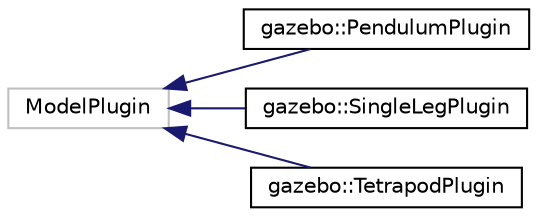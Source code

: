 digraph "Graphical Class Hierarchy"
{
 // LATEX_PDF_SIZE
  edge [fontname="Helvetica",fontsize="10",labelfontname="Helvetica",labelfontsize="10"];
  node [fontname="Helvetica",fontsize="10",shape=record];
  rankdir="LR";
  Node16 [label="ModelPlugin",height=0.2,width=0.4,color="grey75", fillcolor="white", style="filled",tooltip=" "];
  Node16 -> Node0 [dir="back",color="midnightblue",fontsize="10",style="solid",fontname="Helvetica"];
  Node0 [label="gazebo::PendulumPlugin",height=0.2,width=0.4,color="black", fillcolor="white", style="filled",URL="$classgazebo_1_1PendulumPlugin.html",tooltip="A plugin to control the pendulum robot."];
  Node16 -> Node18 [dir="back",color="midnightblue",fontsize="10",style="solid",fontname="Helvetica"];
  Node18 [label="gazebo::SingleLegPlugin",height=0.2,width=0.4,color="black", fillcolor="white", style="filled",URL="$classgazebo_1_1SingleLegPlugin.html",tooltip="A plugin to control the single_leg robot."];
  Node16 -> Node19 [dir="back",color="midnightblue",fontsize="10",style="solid",fontname="Helvetica"];
  Node19 [label="gazebo::TetrapodPlugin",height=0.2,width=0.4,color="black", fillcolor="white", style="filled",URL="$classgazebo_1_1TetrapodPlugin.html",tooltip="A plugin to control the tetrapod robot."];
}
